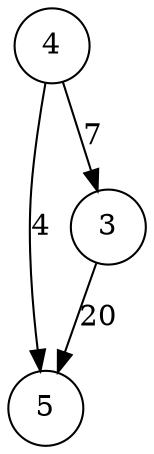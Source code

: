 digraph finite_state_machine {
	node [shape = circle];
	4 -> 5 [ label = "4" ];
	4 -> 3 [ label = "7" ];
	3 -> 5 [ label = "20" ];
}
